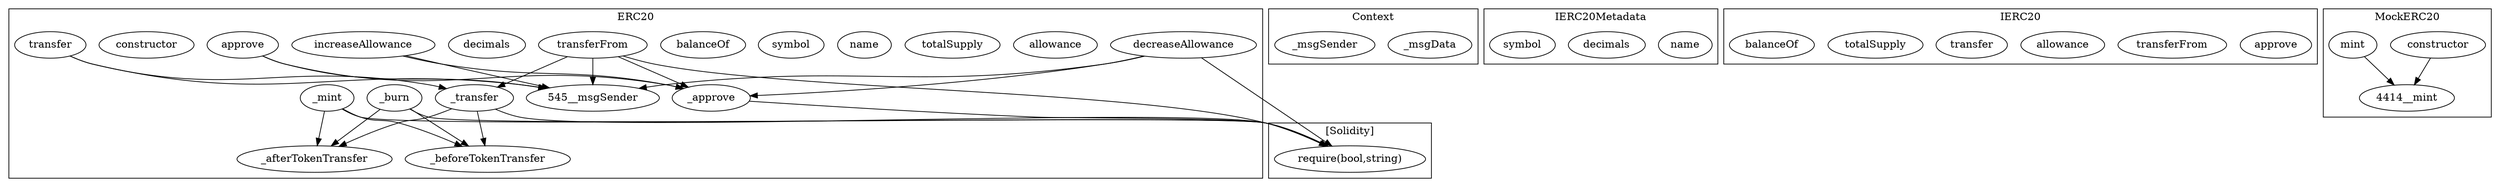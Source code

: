 strict digraph {
subgraph cluster_545_ERC20 {
label = "ERC20"
"545_increaseAllowance" [label="increaseAllowance"]
"545_allowance" [label="allowance"]
"545__beforeTokenTransfer" [label="_beforeTokenTransfer"]
"545__afterTokenTransfer" [label="_afterTokenTransfer"]
"545__burn" [label="_burn"]
"545_totalSupply" [label="totalSupply"]
"545_name" [label="name"]
"545_symbol" [label="symbol"]
"545_balanceOf" [label="balanceOf"]
"545_decreaseAllowance" [label="decreaseAllowance"]
"545__transfer" [label="_transfer"]
"545__approve" [label="_approve"]
"545__mint" [label="_mint"]
"545_decimals" [label="decimals"]
"545_transfer" [label="transfer"]
"545_approve" [label="approve"]
"545_constructor" [label="constructor"]
"545_transferFrom" [label="transferFrom"]
"545_increaseAllowance" -> "545__approve"
"545_increaseAllowance" -> "545__msgSender"
"545_decreaseAllowance" -> "545__approve"
"545__transfer" -> "545__beforeTokenTransfer"
"545__mint" -> "545__afterTokenTransfer"
"545_transfer" -> "545__transfer"
"545_approve" -> "545__msgSender"
"545_transfer" -> "545__msgSender"
"545_decreaseAllowance" -> "545__msgSender"
"545__burn" -> "545__beforeTokenTransfer"
"545_transferFrom" -> "545__approve"
"545__transfer" -> "545__afterTokenTransfer"
"545__mint" -> "545__beforeTokenTransfer"
"545_transferFrom" -> "545__msgSender"
"545__burn" -> "545__afterTokenTransfer"
"545_transferFrom" -> "545__transfer"
"545_approve" -> "545__approve"
}subgraph cluster_2183_Context {
label = "Context"
"2183__msgData" [label="_msgData"]
"2183__msgSender" [label="_msgSender"]
}subgraph cluster_648_IERC20Metadata {
label = "IERC20Metadata"
"648_name" [label="name"]
"648_decimals" [label="decimals"]
"648_symbol" [label="symbol"]
}subgraph cluster_623_IERC20 {
label = "IERC20"
"623_approve" [label="approve"]
"623_transferFrom" [label="transferFrom"]
"623_allowance" [label="allowance"]
"623_transfer" [label="transfer"]
"623_totalSupply" [label="totalSupply"]
"623_balanceOf" [label="balanceOf"]
}subgraph cluster_4414_MockERC20 {
label = "MockERC20"
"4414_constructor" [label="constructor"]
"4414_mint" [label="mint"]
"4414_constructor" -> "4414__mint"
"4414_mint" -> "4414__mint"
}subgraph cluster_solidity {
label = "[Solidity]"
"require(bool,string)" 
"545__transfer" -> "require(bool,string)"
"545_transferFrom" -> "require(bool,string)"
"545__approve" -> "require(bool,string)"
"545__burn" -> "require(bool,string)"
"545__mint" -> "require(bool,string)"
"545_decreaseAllowance" -> "require(bool,string)"
}
}